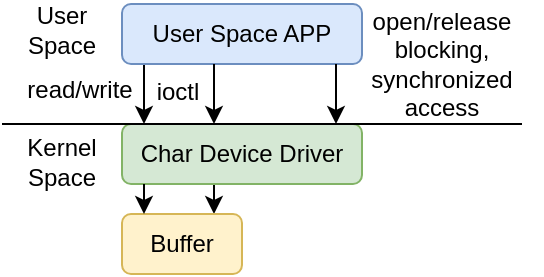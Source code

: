 <mxfile version="26.2.12">
  <diagram name="第 1 页" id="-D1WgIbH9P1iDyJDdVY3">
    <mxGraphModel dx="450" dy="289" grid="1" gridSize="10" guides="1" tooltips="1" connect="1" arrows="1" fold="1" page="1" pageScale="1" pageWidth="827" pageHeight="1169" math="0" shadow="0">
      <root>
        <mxCell id="0" />
        <mxCell id="1" parent="0" />
        <mxCell id="22IwdtbsWjn6mJvlMtjX-33" style="edgeStyle=orthogonalEdgeStyle;rounded=0;orthogonalLoop=1;jettySize=auto;html=1;exitX=0.75;exitY=1;exitDx=0;exitDy=0;" edge="1" parent="1">
          <mxGeometry relative="1" as="geometry">
            <mxPoint x="171" y="200" as="targetPoint" />
            <mxPoint x="171" y="170" as="sourcePoint" />
          </mxGeometry>
        </mxCell>
        <mxCell id="22IwdtbsWjn6mJvlMtjX-1" value="User Space APP" style="rounded=1;whiteSpace=wrap;html=1;fillColor=#dae8fc;strokeColor=#6c8ebf;" vertex="1" parent="1">
          <mxGeometry x="160" y="140" width="120" height="30" as="geometry" />
        </mxCell>
        <mxCell id="22IwdtbsWjn6mJvlMtjX-37" style="edgeStyle=orthogonalEdgeStyle;rounded=0;orthogonalLoop=1;jettySize=auto;html=1;exitX=0.25;exitY=1;exitDx=0;exitDy=0;entryX=0.5;entryY=0;entryDx=0;entryDy=0;" edge="1" parent="1">
          <mxGeometry relative="1" as="geometry">
            <mxPoint x="206" y="230" as="sourcePoint" />
            <mxPoint x="206" y="245" as="targetPoint" />
          </mxGeometry>
        </mxCell>
        <mxCell id="22IwdtbsWjn6mJvlMtjX-2" value="Char Device Driver" style="rounded=1;whiteSpace=wrap;html=1;fillColor=#d5e8d4;strokeColor=#82b366;" vertex="1" parent="1">
          <mxGeometry x="160" y="200" width="120" height="30" as="geometry" />
        </mxCell>
        <mxCell id="22IwdtbsWjn6mJvlMtjX-5" value="read/write" style="text;html=1;align=center;verticalAlign=middle;whiteSpace=wrap;rounded=0;" vertex="1" parent="1">
          <mxGeometry x="109" y="168" width="60" height="30" as="geometry" />
        </mxCell>
        <mxCell id="22IwdtbsWjn6mJvlMtjX-6" value="ioctl" style="text;html=1;align=center;verticalAlign=middle;whiteSpace=wrap;rounded=0;" vertex="1" parent="1">
          <mxGeometry x="158" y="169" width="60" height="30" as="geometry" />
        </mxCell>
        <mxCell id="22IwdtbsWjn6mJvlMtjX-16" value="open/release&lt;div&gt;blocking, synchronized access&lt;/div&gt;" style="text;html=1;align=center;verticalAlign=middle;whiteSpace=wrap;rounded=0;" vertex="1" parent="1">
          <mxGeometry x="270" y="155" width="100" height="30" as="geometry" />
        </mxCell>
        <mxCell id="22IwdtbsWjn6mJvlMtjX-17" value="" style="endArrow=none;html=1;rounded=0;" edge="1" parent="1">
          <mxGeometry width="50" height="50" relative="1" as="geometry">
            <mxPoint x="100" y="200" as="sourcePoint" />
            <mxPoint x="360" y="200" as="targetPoint" />
          </mxGeometry>
        </mxCell>
        <mxCell id="22IwdtbsWjn6mJvlMtjX-18" value="User Space" style="text;html=1;align=center;verticalAlign=middle;whiteSpace=wrap;rounded=0;" vertex="1" parent="1">
          <mxGeometry x="100" y="138" width="60" height="30" as="geometry" />
        </mxCell>
        <mxCell id="22IwdtbsWjn6mJvlMtjX-19" value="Kernel Space" style="text;html=1;align=center;verticalAlign=middle;whiteSpace=wrap;rounded=0;" vertex="1" parent="1">
          <mxGeometry x="100" y="204" width="60" height="30" as="geometry" />
        </mxCell>
        <mxCell id="22IwdtbsWjn6mJvlMtjX-22" value="Buffer" style="rounded=1;whiteSpace=wrap;html=1;fillColor=#fff2cc;strokeColor=#d6b656;" vertex="1" parent="1">
          <mxGeometry x="160" y="245" width="60" height="30" as="geometry" />
        </mxCell>
        <mxCell id="22IwdtbsWjn6mJvlMtjX-31" style="edgeStyle=orthogonalEdgeStyle;rounded=0;orthogonalLoop=1;jettySize=auto;html=1;exitX=0.5;exitY=1;exitDx=0;exitDy=0;" edge="1" parent="1" source="22IwdtbsWjn6mJvlMtjX-1" target="22IwdtbsWjn6mJvlMtjX-1">
          <mxGeometry relative="1" as="geometry" />
        </mxCell>
        <mxCell id="22IwdtbsWjn6mJvlMtjX-34" style="edgeStyle=orthogonalEdgeStyle;rounded=0;orthogonalLoop=1;jettySize=auto;html=1;exitX=0.75;exitY=1;exitDx=0;exitDy=0;" edge="1" parent="1">
          <mxGeometry relative="1" as="geometry">
            <mxPoint x="206" y="200" as="targetPoint" />
            <mxPoint x="206" y="170" as="sourcePoint" />
          </mxGeometry>
        </mxCell>
        <mxCell id="22IwdtbsWjn6mJvlMtjX-35" style="edgeStyle=orthogonalEdgeStyle;rounded=0;orthogonalLoop=1;jettySize=auto;html=1;exitX=0.75;exitY=1;exitDx=0;exitDy=0;" edge="1" parent="1">
          <mxGeometry relative="1" as="geometry">
            <mxPoint x="267" y="200" as="targetPoint" />
            <mxPoint x="267" y="170" as="sourcePoint" />
          </mxGeometry>
        </mxCell>
        <mxCell id="22IwdtbsWjn6mJvlMtjX-38" style="edgeStyle=orthogonalEdgeStyle;rounded=0;orthogonalLoop=1;jettySize=auto;html=1;exitX=0.25;exitY=1;exitDx=0;exitDy=0;entryX=0.5;entryY=0;entryDx=0;entryDy=0;" edge="1" parent="1">
          <mxGeometry relative="1" as="geometry">
            <mxPoint x="171" y="230" as="sourcePoint" />
            <mxPoint x="171" y="245" as="targetPoint" />
          </mxGeometry>
        </mxCell>
      </root>
    </mxGraphModel>
  </diagram>
</mxfile>
